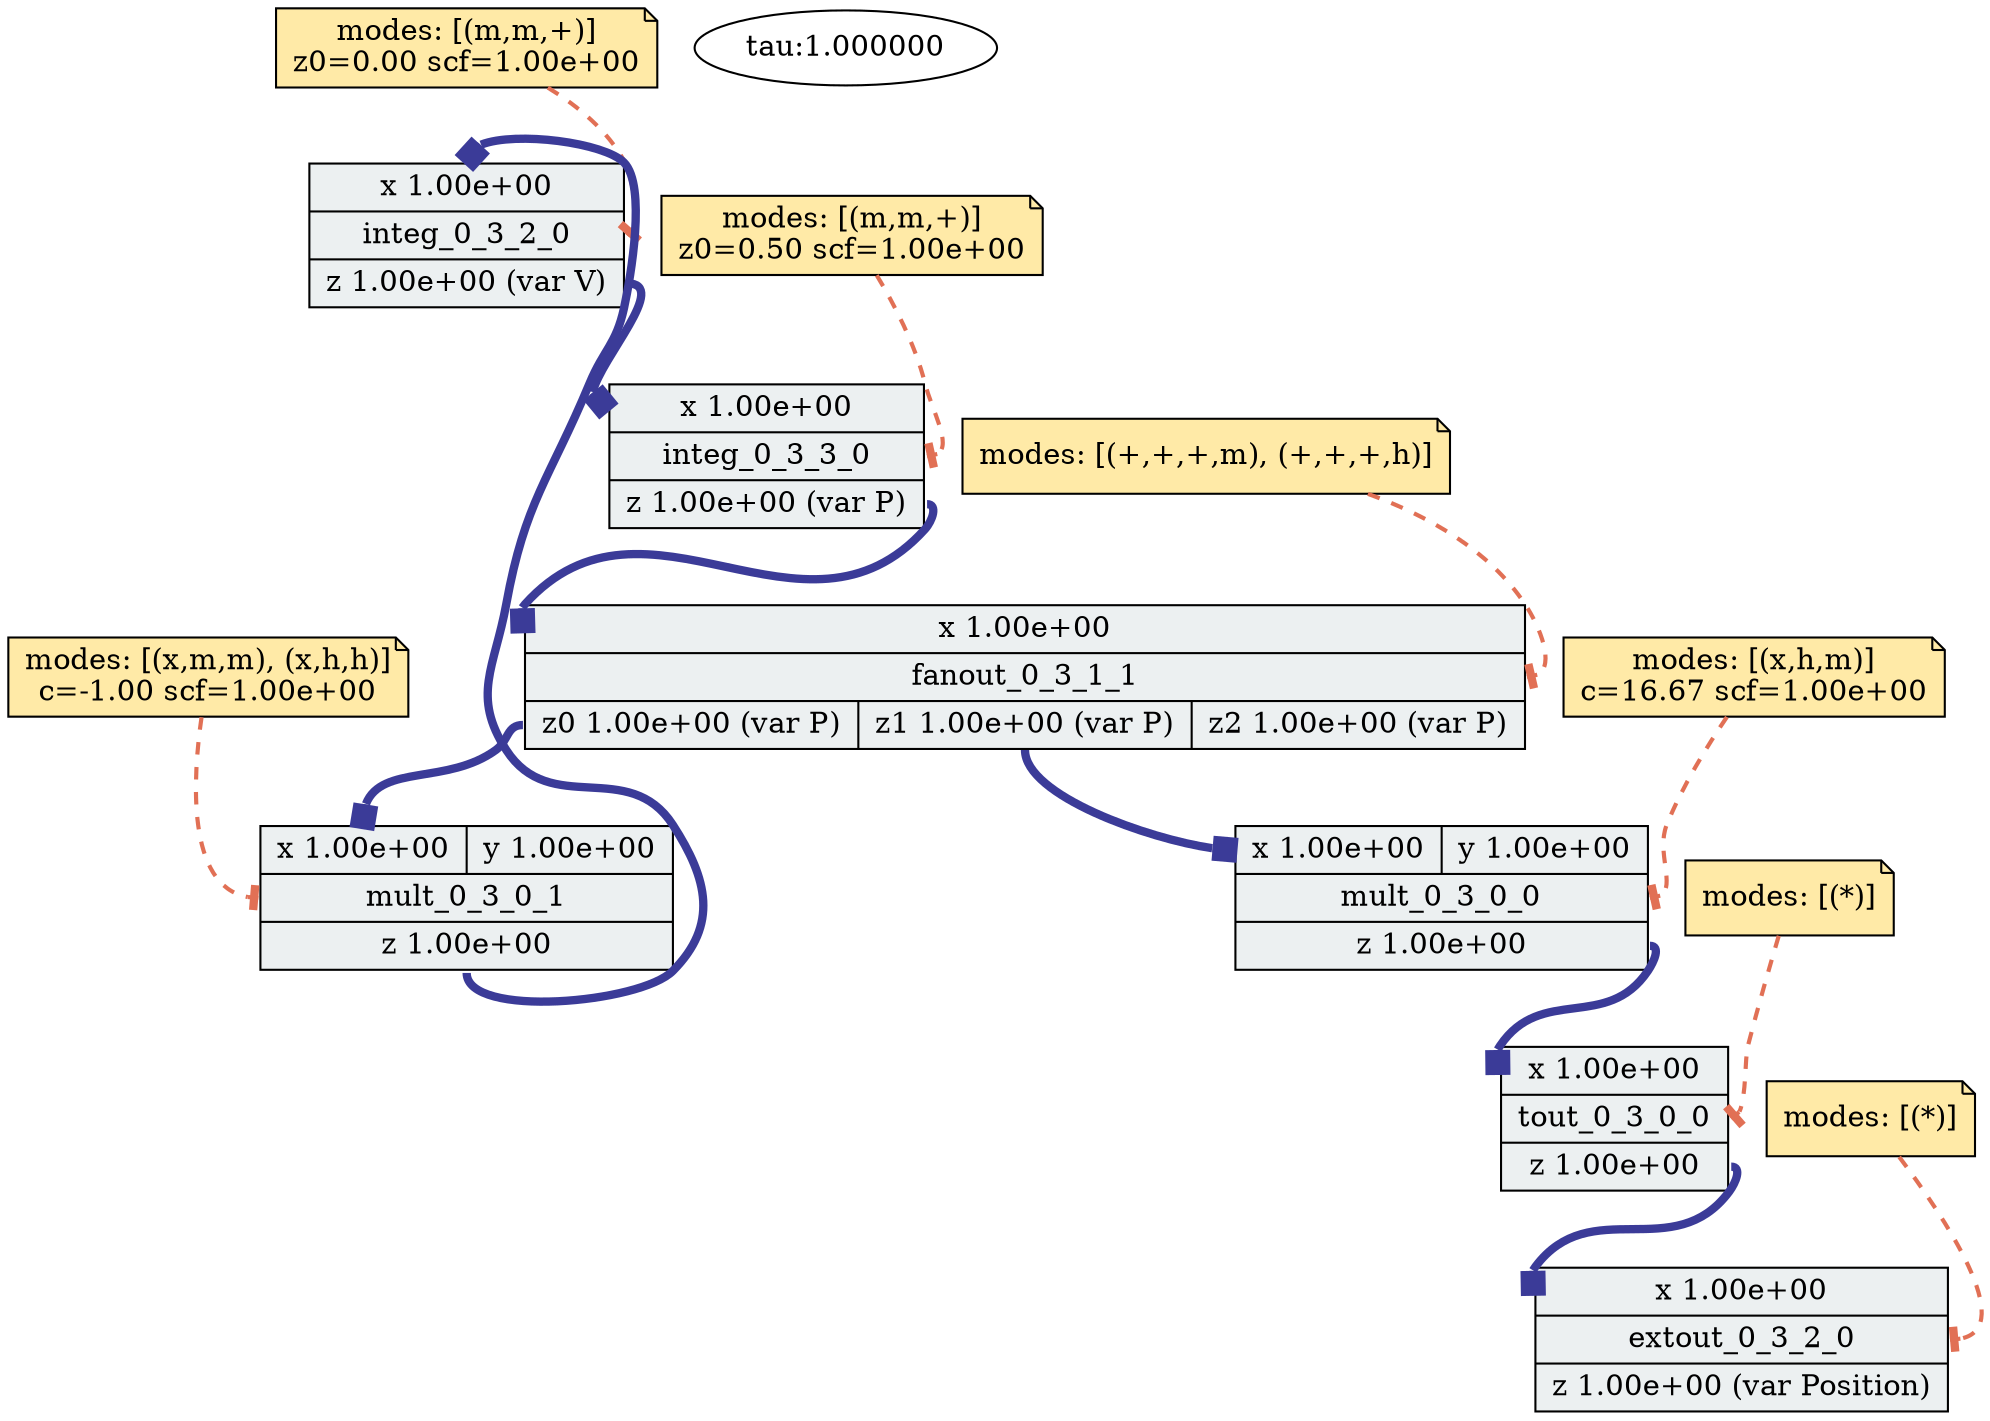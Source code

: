 digraph "adp-viz" {
	graph [overlap=false splines=true]
	shape=record
	integ_0_3_2_0 [label="{{<x> x
 1.00e+00} |<block> integ_0_3_2_0| {<z> z
 1.00e+00
 (var V)}}" fillcolor="#ecf0f1" shape=record style=filled]
	"integ_0_3_2_0-config" [label="\modes: [(m,m,+)]
z0=0.00 scf=1.00e+00" fillcolor="#ffeaa7" shape=note style=filled]
	"integ_0_3_2_0-config" -> integ_0_3_2_0:block [arrowhead=tee arrowtail=normal color="#e17055" penwidth=2 style=dashed]
	shape=record
	integ_0_3_3_0 [label="{{<x> x
 1.00e+00} |<block> integ_0_3_3_0| {<z> z
 1.00e+00
 (var P)}}" fillcolor="#ecf0f1" shape=record style=filled]
	"integ_0_3_3_0-config" [label="\modes: [(m,m,+)]
z0=0.50 scf=1.00e+00" fillcolor="#ffeaa7" shape=note style=filled]
	"integ_0_3_3_0-config" -> integ_0_3_3_0:block [arrowhead=tee arrowtail=normal color="#e17055" penwidth=2 style=dashed]
	shape=record
	mult_0_3_0_1 [label="{{<x> x
 1.00e+00|<y> y
 1.00e+00} |<block> mult_0_3_0_1| {<z> z
 1.00e+00}}" fillcolor="#ecf0f1" shape=record style=filled]
	"mult_0_3_0_1-config" [label="\modes: [(x,m,m), (x,h,h)]
c=-1.00 scf=1.00e+00" fillcolor="#ffeaa7" shape=note style=filled]
	"mult_0_3_0_1-config" -> mult_0_3_0_1:block [arrowhead=tee arrowtail=normal color="#e17055" penwidth=2 style=dashed]
	shape=record
	mult_0_3_0_0 [label="{{<x> x
 1.00e+00|<y> y
 1.00e+00} |<block> mult_0_3_0_0| {<z> z
 1.00e+00}}" fillcolor="#ecf0f1" shape=record style=filled]
	"mult_0_3_0_0-config" [label="\modes: [(x,h,m)]
c=16.67 scf=1.00e+00" fillcolor="#ffeaa7" shape=note style=filled]
	"mult_0_3_0_0-config" -> mult_0_3_0_0:block [arrowhead=tee arrowtail=normal color="#e17055" penwidth=2 style=dashed]
	shape=record
	extout_0_3_2_0 [label="{{<x> x
 1.00e+00} |<block> extout_0_3_2_0| {<z> z
 1.00e+00
 (var Position)}}" fillcolor="#ecf0f1" shape=record style=filled]
	"extout_0_3_2_0-config" [label="\modes: [(*)]" fillcolor="#ffeaa7" shape=note style=filled]
	"extout_0_3_2_0-config" -> extout_0_3_2_0:block [arrowhead=tee arrowtail=normal color="#e17055" penwidth=2 style=dashed]
	shape=record
	fanout_0_3_1_1 [label="{{<x> x
 1.00e+00} |<block> fanout_0_3_1_1| {<z0> z0
 1.00e+00
 (var P)|<z1> z1
 1.00e+00
 (var P)|<z2> z2
 1.00e+00
 (var P)}}" fillcolor="#ecf0f1" shape=record style=filled]
	"fanout_0_3_1_1-config" [label="\modes: [(+,+,+,m), (+,+,+,h)]" fillcolor="#ffeaa7" shape=note style=filled]
	"fanout_0_3_1_1-config" -> fanout_0_3_1_1:block [arrowhead=tee arrowtail=normal color="#e17055" penwidth=2 style=dashed]
	shape=record
	tout_0_3_0_0 [label="{{<x> x
 1.00e+00} |<block> tout_0_3_0_0| {<z> z
 1.00e+00}}" fillcolor="#ecf0f1" shape=record style=filled]
	"tout_0_3_0_0-config" [label="\modes: [(*)]" fillcolor="#ffeaa7" shape=note style=filled]
	"tout_0_3_0_0-config" -> tout_0_3_0_0:block [arrowhead=tee arrowtail=normal color="#e17055" penwidth=2 style=dashed]
	mult_0_3_0_1:z -> integ_0_3_2_0:x [arrowhead=box arrowtail=normal color="#3B3B98" penwidth=4]
	mult_0_3_0_0:z -> tout_0_3_0_0:x [arrowhead=box arrowtail=normal color="#3B3B98" penwidth=4]
	tout_0_3_0_0:z -> extout_0_3_2_0:x [arrowhead=box arrowtail=normal color="#3B3B98" penwidth=4]
	integ_0_3_3_0:z -> fanout_0_3_1_1:x [arrowhead=box arrowtail=normal color="#3B3B98" penwidth=4]
	fanout_0_3_1_1:z0 -> mult_0_3_0_1:x [arrowhead=box arrowtail=normal color="#3B3B98" penwidth=4]
	fanout_0_3_1_1:z1 -> mult_0_3_0_0:x [arrowhead=box arrowtail=normal color="#3B3B98" penwidth=4]
	integ_0_3_2_0:z -> integ_0_3_3_0:x [arrowhead=box arrowtail=normal color="#3B3B98" penwidth=4]
	time_const [label="tau:1.000000"]
}
